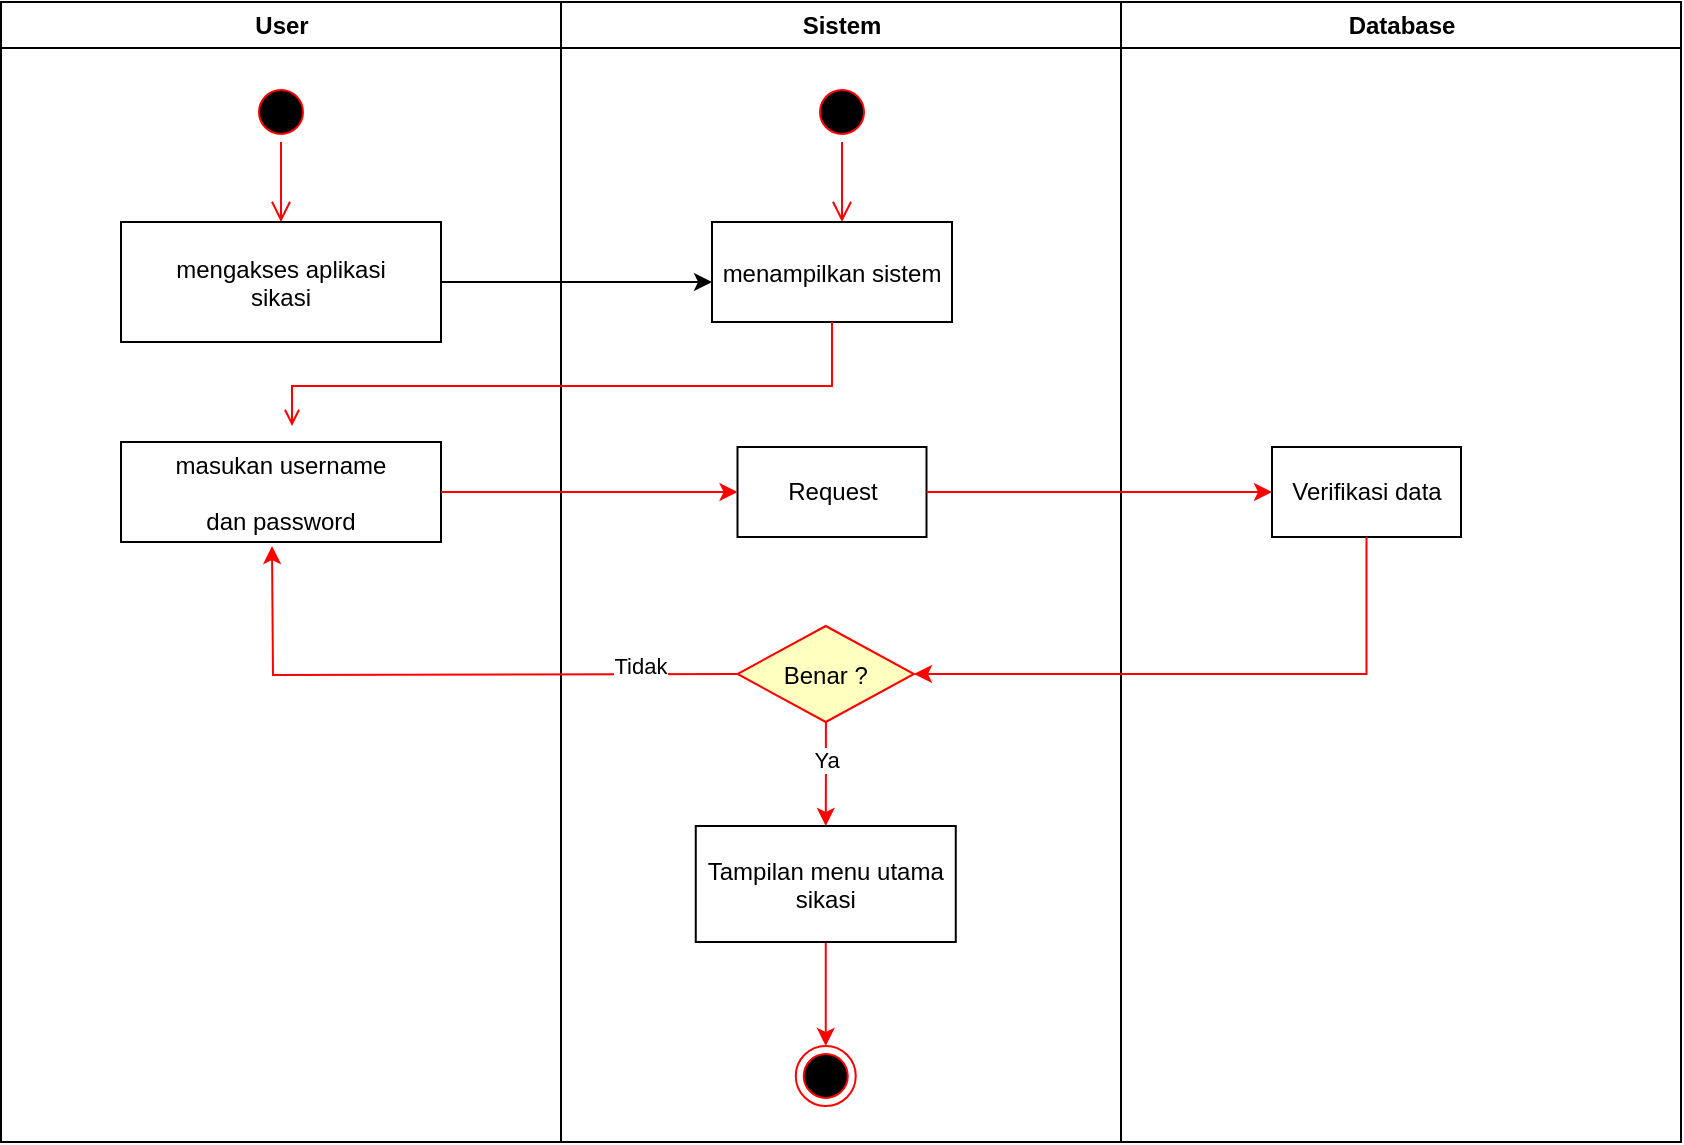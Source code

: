 <mxfile version="13.8.6" type="github">
  <diagram name="Page-1" id="e7e014a7-5840-1c2e-5031-d8a46d1fe8dd">
    <mxGraphModel dx="1955" dy="1080" grid="1" gridSize="10" guides="1" tooltips="1" connect="1" arrows="1" fold="1" page="1" pageScale="1" pageWidth="1169" pageHeight="826" background="#ffffff" math="0" shadow="0">
      <root>
        <mxCell id="0" />
        <mxCell id="1" parent="0" />
        <mxCell id="2" value="User" style="swimlane;whiteSpace=wrap" parent="1" vertex="1">
          <mxGeometry x="164.5" y="128" width="280" height="570" as="geometry" />
        </mxCell>
        <mxCell id="6" value="" style="edgeStyle=elbowEdgeStyle;elbow=horizontal;verticalAlign=bottom;endArrow=open;endSize=8;strokeColor=#FF0000;endFill=1;rounded=0" parent="2" source="5" target="7" edge="1">
          <mxGeometry x="100" y="40" as="geometry">
            <mxPoint x="115" y="110" as="targetPoint" />
            <mxPoint x="140.5" y="55" as="sourcePoint" />
            <Array as="points">
              <mxPoint x="140" y="90" />
            </Array>
          </mxGeometry>
        </mxCell>
        <mxCell id="7" value="mengakses aplikasi &#xa;sikasi" style="" parent="2" vertex="1">
          <mxGeometry x="60" y="110" width="160" height="60" as="geometry" />
        </mxCell>
        <mxCell id="8" value="masukan username &#xa;&#xa;dan password" style="" parent="2" vertex="1">
          <mxGeometry x="60" y="220" width="160" height="50" as="geometry" />
        </mxCell>
        <mxCell id="5" value="" style="ellipse;shape=startState;fillColor=#000000;strokeColor=#ff0000;" parent="2" vertex="1">
          <mxGeometry x="125" y="40" width="30" height="30" as="geometry" />
        </mxCell>
        <mxCell id="3" value="Sistem" style="swimlane;whiteSpace=wrap;startSize=23;" parent="1" vertex="1">
          <mxGeometry x="444.5" y="128" width="280" height="570" as="geometry" />
        </mxCell>
        <mxCell id="13" value="" style="ellipse;shape=startState;fillColor=#000000;strokeColor=#ff0000;" parent="3" vertex="1">
          <mxGeometry x="125.5" y="40" width="30" height="30" as="geometry" />
        </mxCell>
        <mxCell id="14" value="" style="edgeStyle=elbowEdgeStyle;elbow=horizontal;verticalAlign=bottom;endArrow=open;endSize=8;strokeColor=#FF0000;endFill=1;rounded=0" parent="3" source="13" target="15" edge="1">
          <mxGeometry x="40" y="20" as="geometry">
            <mxPoint x="55" y="90" as="targetPoint" />
          </mxGeometry>
        </mxCell>
        <mxCell id="15" value="menampilkan sistem" style="" parent="3" vertex="1">
          <mxGeometry x="75.5" y="110" width="120" height="50" as="geometry" />
        </mxCell>
        <mxCell id="17" value="" style="endArrow=open;strokeColor=#FF0000;endFill=1;rounded=0" parent="3" source="15" edge="1">
          <mxGeometry relative="1" as="geometry">
            <mxPoint x="-134.5" y="212" as="targetPoint" />
            <Array as="points">
              <mxPoint x="135.5" y="192" />
              <mxPoint x="-134.5" y="192" />
            </Array>
          </mxGeometry>
        </mxCell>
        <mxCell id="Hun4BfrowhysbzUq2IaR-51" style="edgeStyle=orthogonalEdgeStyle;rounded=0;orthogonalLoop=1;jettySize=auto;html=1;entryX=0.5;entryY=0;entryDx=0;entryDy=0;strokeColor=#FF0000;" edge="1" parent="3" source="21" target="33">
          <mxGeometry relative="1" as="geometry" />
        </mxCell>
        <mxCell id="Hun4BfrowhysbzUq2IaR-56" value="Ya" style="edgeLabel;html=1;align=center;verticalAlign=middle;resizable=0;points=[];" vertex="1" connectable="0" parent="Hun4BfrowhysbzUq2IaR-51">
          <mxGeometry x="0.002" y="-7" relative="1" as="geometry">
            <mxPoint x="7" y="-7" as="offset" />
          </mxGeometry>
        </mxCell>
        <mxCell id="21" value="Benar ?" style="rhombus;fillColor=#ffffc0;strokeColor=#ff0000;" parent="3" vertex="1">
          <mxGeometry x="88.25" y="312" width="88.25" height="48" as="geometry" />
        </mxCell>
        <mxCell id="Hun4BfrowhysbzUq2IaR-45" value="Request" style="rounded=0;whiteSpace=wrap;html=1;" vertex="1" parent="3">
          <mxGeometry x="88.25" y="222.5" width="94.5" height="45" as="geometry" />
        </mxCell>
        <mxCell id="Hun4BfrowhysbzUq2IaR-58" style="edgeStyle=orthogonalEdgeStyle;rounded=0;orthogonalLoop=1;jettySize=auto;html=1;exitX=0.5;exitY=1;exitDx=0;exitDy=0;entryX=0.5;entryY=0;entryDx=0;entryDy=0;strokeColor=#FF0000;" edge="1" parent="3" source="33" target="38">
          <mxGeometry relative="1" as="geometry" />
        </mxCell>
        <mxCell id="33" value="Tampilan menu utama &#xa;sikasi" style="" parent="3" vertex="1">
          <mxGeometry x="67.38" y="412" width="130" height="58" as="geometry" />
        </mxCell>
        <mxCell id="Hun4BfrowhysbzUq2IaR-50" style="edgeStyle=orthogonalEdgeStyle;rounded=0;orthogonalLoop=1;jettySize=auto;html=1;strokeColor=#FF0000;" edge="1" parent="3">
          <mxGeometry relative="1" as="geometry">
            <mxPoint x="-144.5" y="272" as="targetPoint" />
            <mxPoint x="88.25" y="336" as="sourcePoint" />
          </mxGeometry>
        </mxCell>
        <mxCell id="Hun4BfrowhysbzUq2IaR-55" value="Tidak" style="edgeLabel;html=1;align=center;verticalAlign=middle;resizable=0;points=[];" vertex="1" connectable="0" parent="Hun4BfrowhysbzUq2IaR-50">
          <mxGeometry x="-0.666" y="1" relative="1" as="geometry">
            <mxPoint y="-5" as="offset" />
          </mxGeometry>
        </mxCell>
        <mxCell id="38" value="" style="ellipse;shape=endState;fillColor=#000000;strokeColor=#ff0000" parent="3" vertex="1">
          <mxGeometry x="117.38" y="522" width="30" height="30" as="geometry" />
        </mxCell>
        <mxCell id="4" value="Database" style="swimlane;whiteSpace=wrap" parent="1" vertex="1">
          <mxGeometry x="724.5" y="128" width="280" height="570" as="geometry" />
        </mxCell>
        <mxCell id="Hun4BfrowhysbzUq2IaR-47" value="Verifikasi data" style="rounded=0;whiteSpace=wrap;html=1;" vertex="1" parent="4">
          <mxGeometry x="75.5" y="222.5" width="94.5" height="45" as="geometry" />
        </mxCell>
        <mxCell id="Hun4BfrowhysbzUq2IaR-42" style="edgeStyle=orthogonalEdgeStyle;rounded=0;orthogonalLoop=1;jettySize=auto;html=1;exitX=1;exitY=0.5;exitDx=0;exitDy=0;" edge="1" parent="1" source="7" target="15">
          <mxGeometry relative="1" as="geometry">
            <Array as="points">
              <mxPoint x="450" y="268" />
              <mxPoint x="450" y="268" />
            </Array>
          </mxGeometry>
        </mxCell>
        <mxCell id="Hun4BfrowhysbzUq2IaR-46" style="edgeStyle=orthogonalEdgeStyle;rounded=0;orthogonalLoop=1;jettySize=auto;html=1;exitX=1;exitY=0.5;exitDx=0;exitDy=0;entryX=0;entryY=0.5;entryDx=0;entryDy=0;fillColor=#a20025;strokeColor=#FF0000;" edge="1" parent="1" source="8" target="Hun4BfrowhysbzUq2IaR-45">
          <mxGeometry relative="1" as="geometry" />
        </mxCell>
        <mxCell id="Hun4BfrowhysbzUq2IaR-48" style="edgeStyle=orthogonalEdgeStyle;rounded=0;orthogonalLoop=1;jettySize=auto;html=1;entryX=0;entryY=0.5;entryDx=0;entryDy=0;strokeColor=#FF0000;" edge="1" parent="1" source="Hun4BfrowhysbzUq2IaR-45" target="Hun4BfrowhysbzUq2IaR-47">
          <mxGeometry relative="1" as="geometry" />
        </mxCell>
        <mxCell id="Hun4BfrowhysbzUq2IaR-49" style="edgeStyle=orthogonalEdgeStyle;rounded=0;orthogonalLoop=1;jettySize=auto;html=1;entryX=1;entryY=0.5;entryDx=0;entryDy=0;strokeColor=#FF0000;" edge="1" parent="1" source="Hun4BfrowhysbzUq2IaR-47" target="21">
          <mxGeometry relative="1" as="geometry">
            <Array as="points">
              <mxPoint x="847" y="464" />
            </Array>
          </mxGeometry>
        </mxCell>
      </root>
    </mxGraphModel>
  </diagram>
</mxfile>
